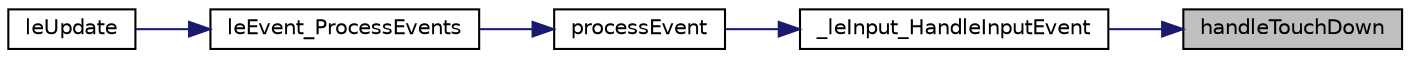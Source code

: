 digraph "handleTouchDown"
{
 // LATEX_PDF_SIZE
  edge [fontname="Helvetica",fontsize="10",labelfontname="Helvetica",labelfontsize="10"];
  node [fontname="Helvetica",fontsize="10",shape=record];
  rankdir="RL";
  Node1 [label="handleTouchDown",height=0.2,width=0.4,color="black", fillcolor="grey75", style="filled", fontcolor="black",tooltip=" "];
  Node1 -> Node2 [dir="back",color="midnightblue",fontsize="10",style="solid",fontname="Helvetica"];
  Node2 [label="_leInput_HandleInputEvent",height=0.2,width=0.4,color="black", fillcolor="white", style="filled",URL="$legato__input_8h.html#a150706c6cae5725334654ed8883129ac",tooltip=" "];
  Node2 -> Node3 [dir="back",color="midnightblue",fontsize="10",style="solid",fontname="Helvetica"];
  Node3 [label="processEvent",height=0.2,width=0.4,color="black", fillcolor="white", style="filled",URL="$legato__event_8c.html#a1ca43d24f7dcd4362211e63dfe483827",tooltip=" "];
  Node3 -> Node4 [dir="back",color="midnightblue",fontsize="10",style="solid",fontname="Helvetica"];
  Node4 [label="leEvent_ProcessEvents",height=0.2,width=0.4,color="black", fillcolor="white", style="filled",URL="$legato__event_8h.html#a64faed86ab5b1bf21fe973e51f696c14",tooltip=" "];
  Node4 -> Node5 [dir="back",color="midnightblue",fontsize="10",style="solid",fontname="Helvetica"];
  Node5 [label="leUpdate",height=0.2,width=0.4,color="black", fillcolor="white", style="filled",URL="$legato__state_8h.html#aef7def9e4241d753aae63092a72f29f0",tooltip=" "];
}
